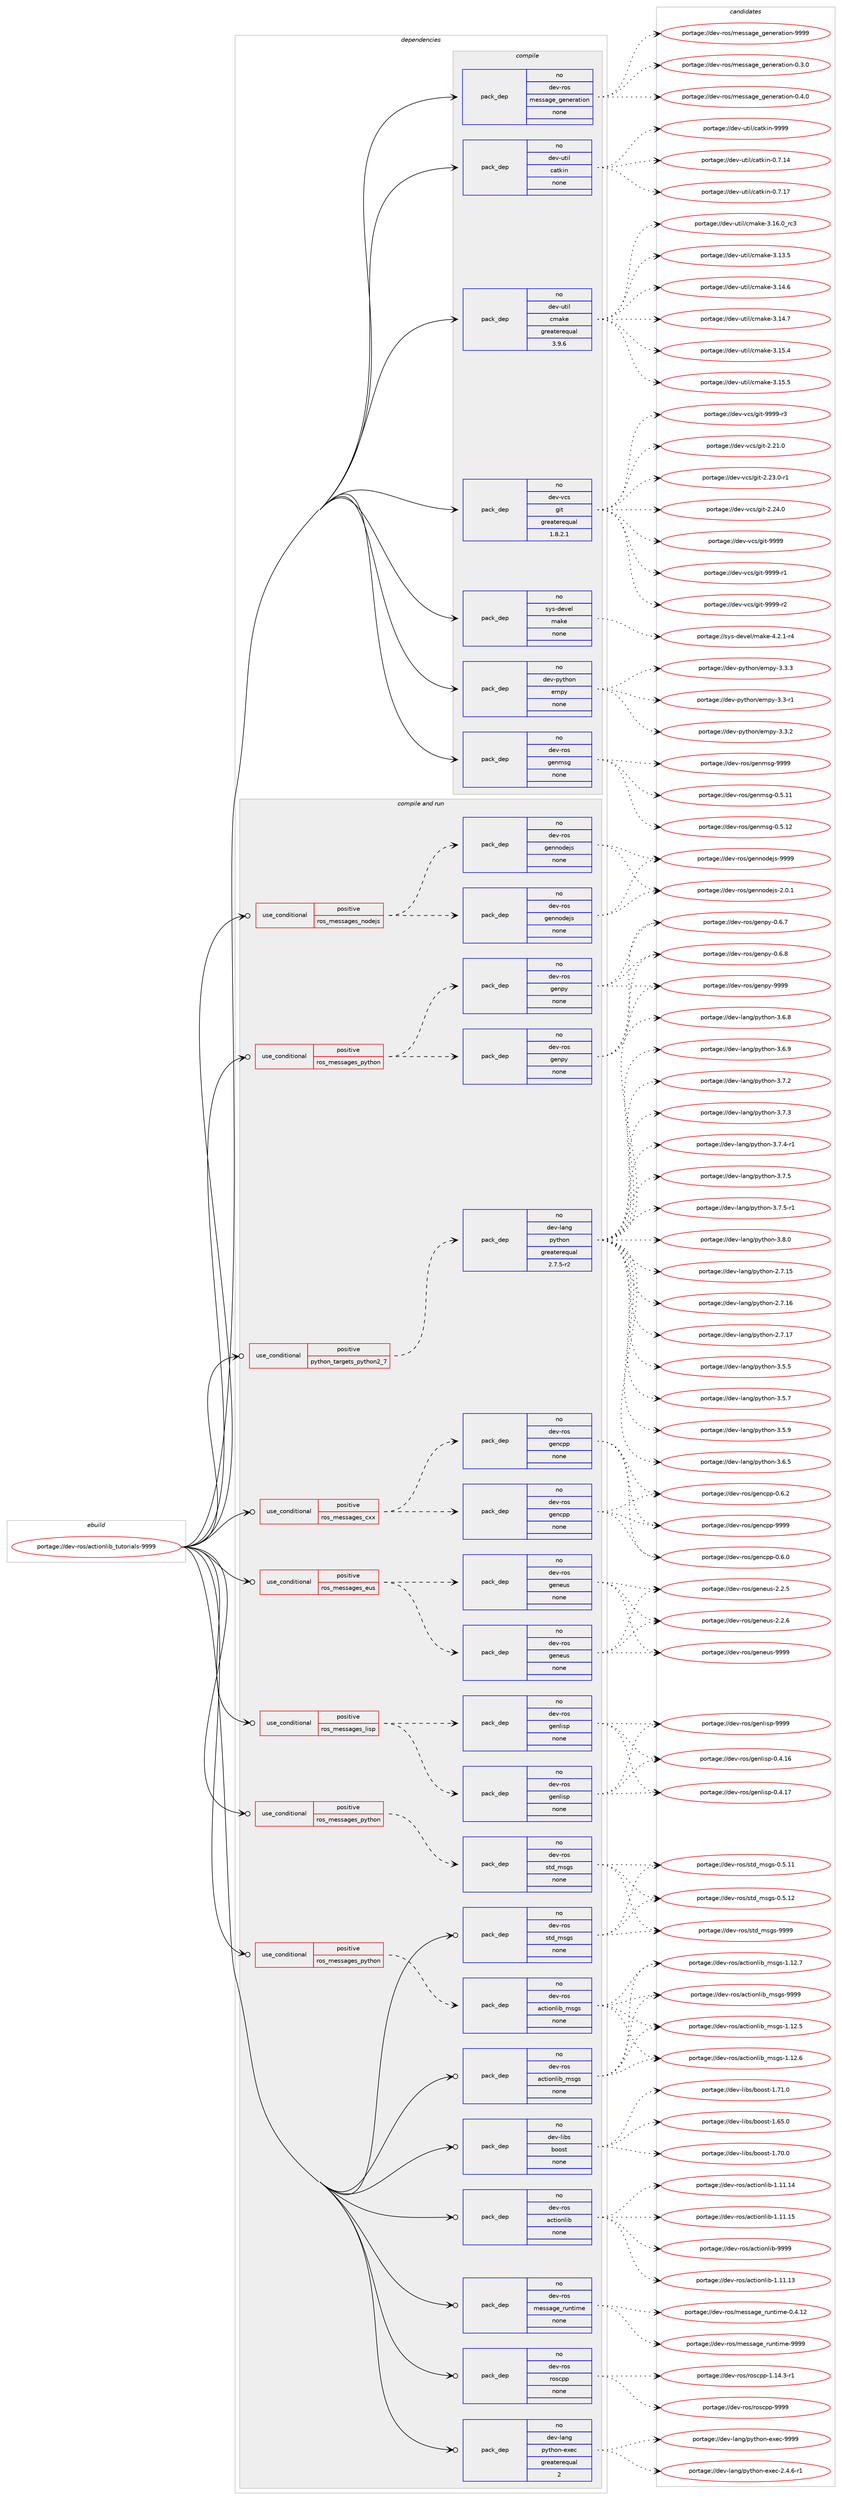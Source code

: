 digraph prolog {

# *************
# Graph options
# *************

newrank=true;
concentrate=true;
compound=true;
graph [rankdir=LR,fontname=Helvetica,fontsize=10,ranksep=1.5];#, ranksep=2.5, nodesep=0.2];
edge  [arrowhead=vee];
node  [fontname=Helvetica,fontsize=10];

# **********
# The ebuild
# **********

subgraph cluster_leftcol {
color=gray;
rank=same;
label=<<i>ebuild</i>>;
id [label="portage://dev-ros/actionlib_tutorials-9999", color=red, width=4, href="../dev-ros/actionlib_tutorials-9999.svg"];
}

# ****************
# The dependencies
# ****************

subgraph cluster_midcol {
color=gray;
label=<<i>dependencies</i>>;
subgraph cluster_compile {
fillcolor="#eeeeee";
style=filled;
label=<<i>compile</i>>;
subgraph pack137725 {
dependency183105 [label=<<TABLE BORDER="0" CELLBORDER="1" CELLSPACING="0" CELLPADDING="4" WIDTH="220"><TR><TD ROWSPAN="6" CELLPADDING="30">pack_dep</TD></TR><TR><TD WIDTH="110">no</TD></TR><TR><TD>dev-python</TD></TR><TR><TD>empy</TD></TR><TR><TD>none</TD></TR><TR><TD></TD></TR></TABLE>>, shape=none, color=blue];
}
id:e -> dependency183105:w [weight=20,style="solid",arrowhead="vee"];
subgraph pack137726 {
dependency183106 [label=<<TABLE BORDER="0" CELLBORDER="1" CELLSPACING="0" CELLPADDING="4" WIDTH="220"><TR><TD ROWSPAN="6" CELLPADDING="30">pack_dep</TD></TR><TR><TD WIDTH="110">no</TD></TR><TR><TD>dev-ros</TD></TR><TR><TD>genmsg</TD></TR><TR><TD>none</TD></TR><TR><TD></TD></TR></TABLE>>, shape=none, color=blue];
}
id:e -> dependency183106:w [weight=20,style="solid",arrowhead="vee"];
subgraph pack137727 {
dependency183107 [label=<<TABLE BORDER="0" CELLBORDER="1" CELLSPACING="0" CELLPADDING="4" WIDTH="220"><TR><TD ROWSPAN="6" CELLPADDING="30">pack_dep</TD></TR><TR><TD WIDTH="110">no</TD></TR><TR><TD>dev-ros</TD></TR><TR><TD>message_generation</TD></TR><TR><TD>none</TD></TR><TR><TD></TD></TR></TABLE>>, shape=none, color=blue];
}
id:e -> dependency183107:w [weight=20,style="solid",arrowhead="vee"];
subgraph pack137728 {
dependency183108 [label=<<TABLE BORDER="0" CELLBORDER="1" CELLSPACING="0" CELLPADDING="4" WIDTH="220"><TR><TD ROWSPAN="6" CELLPADDING="30">pack_dep</TD></TR><TR><TD WIDTH="110">no</TD></TR><TR><TD>dev-util</TD></TR><TR><TD>catkin</TD></TR><TR><TD>none</TD></TR><TR><TD></TD></TR></TABLE>>, shape=none, color=blue];
}
id:e -> dependency183108:w [weight=20,style="solid",arrowhead="vee"];
subgraph pack137729 {
dependency183109 [label=<<TABLE BORDER="0" CELLBORDER="1" CELLSPACING="0" CELLPADDING="4" WIDTH="220"><TR><TD ROWSPAN="6" CELLPADDING="30">pack_dep</TD></TR><TR><TD WIDTH="110">no</TD></TR><TR><TD>dev-util</TD></TR><TR><TD>cmake</TD></TR><TR><TD>greaterequal</TD></TR><TR><TD>3.9.6</TD></TR></TABLE>>, shape=none, color=blue];
}
id:e -> dependency183109:w [weight=20,style="solid",arrowhead="vee"];
subgraph pack137730 {
dependency183110 [label=<<TABLE BORDER="0" CELLBORDER="1" CELLSPACING="0" CELLPADDING="4" WIDTH="220"><TR><TD ROWSPAN="6" CELLPADDING="30">pack_dep</TD></TR><TR><TD WIDTH="110">no</TD></TR><TR><TD>dev-vcs</TD></TR><TR><TD>git</TD></TR><TR><TD>greaterequal</TD></TR><TR><TD>1.8.2.1</TD></TR></TABLE>>, shape=none, color=blue];
}
id:e -> dependency183110:w [weight=20,style="solid",arrowhead="vee"];
subgraph pack137731 {
dependency183111 [label=<<TABLE BORDER="0" CELLBORDER="1" CELLSPACING="0" CELLPADDING="4" WIDTH="220"><TR><TD ROWSPAN="6" CELLPADDING="30">pack_dep</TD></TR><TR><TD WIDTH="110">no</TD></TR><TR><TD>sys-devel</TD></TR><TR><TD>make</TD></TR><TR><TD>none</TD></TR><TR><TD></TD></TR></TABLE>>, shape=none, color=blue];
}
id:e -> dependency183111:w [weight=20,style="solid",arrowhead="vee"];
}
subgraph cluster_compileandrun {
fillcolor="#eeeeee";
style=filled;
label=<<i>compile and run</i>>;
subgraph cond41960 {
dependency183112 [label=<<TABLE BORDER="0" CELLBORDER="1" CELLSPACING="0" CELLPADDING="4"><TR><TD ROWSPAN="3" CELLPADDING="10">use_conditional</TD></TR><TR><TD>positive</TD></TR><TR><TD>python_targets_python2_7</TD></TR></TABLE>>, shape=none, color=red];
subgraph pack137732 {
dependency183113 [label=<<TABLE BORDER="0" CELLBORDER="1" CELLSPACING="0" CELLPADDING="4" WIDTH="220"><TR><TD ROWSPAN="6" CELLPADDING="30">pack_dep</TD></TR><TR><TD WIDTH="110">no</TD></TR><TR><TD>dev-lang</TD></TR><TR><TD>python</TD></TR><TR><TD>greaterequal</TD></TR><TR><TD>2.7.5-r2</TD></TR></TABLE>>, shape=none, color=blue];
}
dependency183112:e -> dependency183113:w [weight=20,style="dashed",arrowhead="vee"];
}
id:e -> dependency183112:w [weight=20,style="solid",arrowhead="odotvee"];
subgraph cond41961 {
dependency183114 [label=<<TABLE BORDER="0" CELLBORDER="1" CELLSPACING="0" CELLPADDING="4"><TR><TD ROWSPAN="3" CELLPADDING="10">use_conditional</TD></TR><TR><TD>positive</TD></TR><TR><TD>ros_messages_cxx</TD></TR></TABLE>>, shape=none, color=red];
subgraph pack137733 {
dependency183115 [label=<<TABLE BORDER="0" CELLBORDER="1" CELLSPACING="0" CELLPADDING="4" WIDTH="220"><TR><TD ROWSPAN="6" CELLPADDING="30">pack_dep</TD></TR><TR><TD WIDTH="110">no</TD></TR><TR><TD>dev-ros</TD></TR><TR><TD>gencpp</TD></TR><TR><TD>none</TD></TR><TR><TD></TD></TR></TABLE>>, shape=none, color=blue];
}
dependency183114:e -> dependency183115:w [weight=20,style="dashed",arrowhead="vee"];
subgraph pack137734 {
dependency183116 [label=<<TABLE BORDER="0" CELLBORDER="1" CELLSPACING="0" CELLPADDING="4" WIDTH="220"><TR><TD ROWSPAN="6" CELLPADDING="30">pack_dep</TD></TR><TR><TD WIDTH="110">no</TD></TR><TR><TD>dev-ros</TD></TR><TR><TD>gencpp</TD></TR><TR><TD>none</TD></TR><TR><TD></TD></TR></TABLE>>, shape=none, color=blue];
}
dependency183114:e -> dependency183116:w [weight=20,style="dashed",arrowhead="vee"];
}
id:e -> dependency183114:w [weight=20,style="solid",arrowhead="odotvee"];
subgraph cond41962 {
dependency183117 [label=<<TABLE BORDER="0" CELLBORDER="1" CELLSPACING="0" CELLPADDING="4"><TR><TD ROWSPAN="3" CELLPADDING="10">use_conditional</TD></TR><TR><TD>positive</TD></TR><TR><TD>ros_messages_eus</TD></TR></TABLE>>, shape=none, color=red];
subgraph pack137735 {
dependency183118 [label=<<TABLE BORDER="0" CELLBORDER="1" CELLSPACING="0" CELLPADDING="4" WIDTH="220"><TR><TD ROWSPAN="6" CELLPADDING="30">pack_dep</TD></TR><TR><TD WIDTH="110">no</TD></TR><TR><TD>dev-ros</TD></TR><TR><TD>geneus</TD></TR><TR><TD>none</TD></TR><TR><TD></TD></TR></TABLE>>, shape=none, color=blue];
}
dependency183117:e -> dependency183118:w [weight=20,style="dashed",arrowhead="vee"];
subgraph pack137736 {
dependency183119 [label=<<TABLE BORDER="0" CELLBORDER="1" CELLSPACING="0" CELLPADDING="4" WIDTH="220"><TR><TD ROWSPAN="6" CELLPADDING="30">pack_dep</TD></TR><TR><TD WIDTH="110">no</TD></TR><TR><TD>dev-ros</TD></TR><TR><TD>geneus</TD></TR><TR><TD>none</TD></TR><TR><TD></TD></TR></TABLE>>, shape=none, color=blue];
}
dependency183117:e -> dependency183119:w [weight=20,style="dashed",arrowhead="vee"];
}
id:e -> dependency183117:w [weight=20,style="solid",arrowhead="odotvee"];
subgraph cond41963 {
dependency183120 [label=<<TABLE BORDER="0" CELLBORDER="1" CELLSPACING="0" CELLPADDING="4"><TR><TD ROWSPAN="3" CELLPADDING="10">use_conditional</TD></TR><TR><TD>positive</TD></TR><TR><TD>ros_messages_lisp</TD></TR></TABLE>>, shape=none, color=red];
subgraph pack137737 {
dependency183121 [label=<<TABLE BORDER="0" CELLBORDER="1" CELLSPACING="0" CELLPADDING="4" WIDTH="220"><TR><TD ROWSPAN="6" CELLPADDING="30">pack_dep</TD></TR><TR><TD WIDTH="110">no</TD></TR><TR><TD>dev-ros</TD></TR><TR><TD>genlisp</TD></TR><TR><TD>none</TD></TR><TR><TD></TD></TR></TABLE>>, shape=none, color=blue];
}
dependency183120:e -> dependency183121:w [weight=20,style="dashed",arrowhead="vee"];
subgraph pack137738 {
dependency183122 [label=<<TABLE BORDER="0" CELLBORDER="1" CELLSPACING="0" CELLPADDING="4" WIDTH="220"><TR><TD ROWSPAN="6" CELLPADDING="30">pack_dep</TD></TR><TR><TD WIDTH="110">no</TD></TR><TR><TD>dev-ros</TD></TR><TR><TD>genlisp</TD></TR><TR><TD>none</TD></TR><TR><TD></TD></TR></TABLE>>, shape=none, color=blue];
}
dependency183120:e -> dependency183122:w [weight=20,style="dashed",arrowhead="vee"];
}
id:e -> dependency183120:w [weight=20,style="solid",arrowhead="odotvee"];
subgraph cond41964 {
dependency183123 [label=<<TABLE BORDER="0" CELLBORDER="1" CELLSPACING="0" CELLPADDING="4"><TR><TD ROWSPAN="3" CELLPADDING="10">use_conditional</TD></TR><TR><TD>positive</TD></TR><TR><TD>ros_messages_nodejs</TD></TR></TABLE>>, shape=none, color=red];
subgraph pack137739 {
dependency183124 [label=<<TABLE BORDER="0" CELLBORDER="1" CELLSPACING="0" CELLPADDING="4" WIDTH="220"><TR><TD ROWSPAN="6" CELLPADDING="30">pack_dep</TD></TR><TR><TD WIDTH="110">no</TD></TR><TR><TD>dev-ros</TD></TR><TR><TD>gennodejs</TD></TR><TR><TD>none</TD></TR><TR><TD></TD></TR></TABLE>>, shape=none, color=blue];
}
dependency183123:e -> dependency183124:w [weight=20,style="dashed",arrowhead="vee"];
subgraph pack137740 {
dependency183125 [label=<<TABLE BORDER="0" CELLBORDER="1" CELLSPACING="0" CELLPADDING="4" WIDTH="220"><TR><TD ROWSPAN="6" CELLPADDING="30">pack_dep</TD></TR><TR><TD WIDTH="110">no</TD></TR><TR><TD>dev-ros</TD></TR><TR><TD>gennodejs</TD></TR><TR><TD>none</TD></TR><TR><TD></TD></TR></TABLE>>, shape=none, color=blue];
}
dependency183123:e -> dependency183125:w [weight=20,style="dashed",arrowhead="vee"];
}
id:e -> dependency183123:w [weight=20,style="solid",arrowhead="odotvee"];
subgraph cond41965 {
dependency183126 [label=<<TABLE BORDER="0" CELLBORDER="1" CELLSPACING="0" CELLPADDING="4"><TR><TD ROWSPAN="3" CELLPADDING="10">use_conditional</TD></TR><TR><TD>positive</TD></TR><TR><TD>ros_messages_python</TD></TR></TABLE>>, shape=none, color=red];
subgraph pack137741 {
dependency183127 [label=<<TABLE BORDER="0" CELLBORDER="1" CELLSPACING="0" CELLPADDING="4" WIDTH="220"><TR><TD ROWSPAN="6" CELLPADDING="30">pack_dep</TD></TR><TR><TD WIDTH="110">no</TD></TR><TR><TD>dev-ros</TD></TR><TR><TD>actionlib_msgs</TD></TR><TR><TD>none</TD></TR><TR><TD></TD></TR></TABLE>>, shape=none, color=blue];
}
dependency183126:e -> dependency183127:w [weight=20,style="dashed",arrowhead="vee"];
}
id:e -> dependency183126:w [weight=20,style="solid",arrowhead="odotvee"];
subgraph cond41966 {
dependency183128 [label=<<TABLE BORDER="0" CELLBORDER="1" CELLSPACING="0" CELLPADDING="4"><TR><TD ROWSPAN="3" CELLPADDING="10">use_conditional</TD></TR><TR><TD>positive</TD></TR><TR><TD>ros_messages_python</TD></TR></TABLE>>, shape=none, color=red];
subgraph pack137742 {
dependency183129 [label=<<TABLE BORDER="0" CELLBORDER="1" CELLSPACING="0" CELLPADDING="4" WIDTH="220"><TR><TD ROWSPAN="6" CELLPADDING="30">pack_dep</TD></TR><TR><TD WIDTH="110">no</TD></TR><TR><TD>dev-ros</TD></TR><TR><TD>genpy</TD></TR><TR><TD>none</TD></TR><TR><TD></TD></TR></TABLE>>, shape=none, color=blue];
}
dependency183128:e -> dependency183129:w [weight=20,style="dashed",arrowhead="vee"];
subgraph pack137743 {
dependency183130 [label=<<TABLE BORDER="0" CELLBORDER="1" CELLSPACING="0" CELLPADDING="4" WIDTH="220"><TR><TD ROWSPAN="6" CELLPADDING="30">pack_dep</TD></TR><TR><TD WIDTH="110">no</TD></TR><TR><TD>dev-ros</TD></TR><TR><TD>genpy</TD></TR><TR><TD>none</TD></TR><TR><TD></TD></TR></TABLE>>, shape=none, color=blue];
}
dependency183128:e -> dependency183130:w [weight=20,style="dashed",arrowhead="vee"];
}
id:e -> dependency183128:w [weight=20,style="solid",arrowhead="odotvee"];
subgraph cond41967 {
dependency183131 [label=<<TABLE BORDER="0" CELLBORDER="1" CELLSPACING="0" CELLPADDING="4"><TR><TD ROWSPAN="3" CELLPADDING="10">use_conditional</TD></TR><TR><TD>positive</TD></TR><TR><TD>ros_messages_python</TD></TR></TABLE>>, shape=none, color=red];
subgraph pack137744 {
dependency183132 [label=<<TABLE BORDER="0" CELLBORDER="1" CELLSPACING="0" CELLPADDING="4" WIDTH="220"><TR><TD ROWSPAN="6" CELLPADDING="30">pack_dep</TD></TR><TR><TD WIDTH="110">no</TD></TR><TR><TD>dev-ros</TD></TR><TR><TD>std_msgs</TD></TR><TR><TD>none</TD></TR><TR><TD></TD></TR></TABLE>>, shape=none, color=blue];
}
dependency183131:e -> dependency183132:w [weight=20,style="dashed",arrowhead="vee"];
}
id:e -> dependency183131:w [weight=20,style="solid",arrowhead="odotvee"];
subgraph pack137745 {
dependency183133 [label=<<TABLE BORDER="0" CELLBORDER="1" CELLSPACING="0" CELLPADDING="4" WIDTH="220"><TR><TD ROWSPAN="6" CELLPADDING="30">pack_dep</TD></TR><TR><TD WIDTH="110">no</TD></TR><TR><TD>dev-lang</TD></TR><TR><TD>python-exec</TD></TR><TR><TD>greaterequal</TD></TR><TR><TD>2</TD></TR></TABLE>>, shape=none, color=blue];
}
id:e -> dependency183133:w [weight=20,style="solid",arrowhead="odotvee"];
subgraph pack137746 {
dependency183134 [label=<<TABLE BORDER="0" CELLBORDER="1" CELLSPACING="0" CELLPADDING="4" WIDTH="220"><TR><TD ROWSPAN="6" CELLPADDING="30">pack_dep</TD></TR><TR><TD WIDTH="110">no</TD></TR><TR><TD>dev-libs</TD></TR><TR><TD>boost</TD></TR><TR><TD>none</TD></TR><TR><TD></TD></TR></TABLE>>, shape=none, color=blue];
}
id:e -> dependency183134:w [weight=20,style="solid",arrowhead="odotvee"];
subgraph pack137747 {
dependency183135 [label=<<TABLE BORDER="0" CELLBORDER="1" CELLSPACING="0" CELLPADDING="4" WIDTH="220"><TR><TD ROWSPAN="6" CELLPADDING="30">pack_dep</TD></TR><TR><TD WIDTH="110">no</TD></TR><TR><TD>dev-ros</TD></TR><TR><TD>actionlib</TD></TR><TR><TD>none</TD></TR><TR><TD></TD></TR></TABLE>>, shape=none, color=blue];
}
id:e -> dependency183135:w [weight=20,style="solid",arrowhead="odotvee"];
subgraph pack137748 {
dependency183136 [label=<<TABLE BORDER="0" CELLBORDER="1" CELLSPACING="0" CELLPADDING="4" WIDTH="220"><TR><TD ROWSPAN="6" CELLPADDING="30">pack_dep</TD></TR><TR><TD WIDTH="110">no</TD></TR><TR><TD>dev-ros</TD></TR><TR><TD>actionlib_msgs</TD></TR><TR><TD>none</TD></TR><TR><TD></TD></TR></TABLE>>, shape=none, color=blue];
}
id:e -> dependency183136:w [weight=20,style="solid",arrowhead="odotvee"];
subgraph pack137749 {
dependency183137 [label=<<TABLE BORDER="0" CELLBORDER="1" CELLSPACING="0" CELLPADDING="4" WIDTH="220"><TR><TD ROWSPAN="6" CELLPADDING="30">pack_dep</TD></TR><TR><TD WIDTH="110">no</TD></TR><TR><TD>dev-ros</TD></TR><TR><TD>message_runtime</TD></TR><TR><TD>none</TD></TR><TR><TD></TD></TR></TABLE>>, shape=none, color=blue];
}
id:e -> dependency183137:w [weight=20,style="solid",arrowhead="odotvee"];
subgraph pack137750 {
dependency183138 [label=<<TABLE BORDER="0" CELLBORDER="1" CELLSPACING="0" CELLPADDING="4" WIDTH="220"><TR><TD ROWSPAN="6" CELLPADDING="30">pack_dep</TD></TR><TR><TD WIDTH="110">no</TD></TR><TR><TD>dev-ros</TD></TR><TR><TD>roscpp</TD></TR><TR><TD>none</TD></TR><TR><TD></TD></TR></TABLE>>, shape=none, color=blue];
}
id:e -> dependency183138:w [weight=20,style="solid",arrowhead="odotvee"];
subgraph pack137751 {
dependency183139 [label=<<TABLE BORDER="0" CELLBORDER="1" CELLSPACING="0" CELLPADDING="4" WIDTH="220"><TR><TD ROWSPAN="6" CELLPADDING="30">pack_dep</TD></TR><TR><TD WIDTH="110">no</TD></TR><TR><TD>dev-ros</TD></TR><TR><TD>std_msgs</TD></TR><TR><TD>none</TD></TR><TR><TD></TD></TR></TABLE>>, shape=none, color=blue];
}
id:e -> dependency183139:w [weight=20,style="solid",arrowhead="odotvee"];
}
subgraph cluster_run {
fillcolor="#eeeeee";
style=filled;
label=<<i>run</i>>;
}
}

# **************
# The candidates
# **************

subgraph cluster_choices {
rank=same;
color=gray;
label=<<i>candidates</i>>;

subgraph choice137725 {
color=black;
nodesep=1;
choiceportage1001011184511212111610411111047101109112121455146514511449 [label="portage://dev-python/empy-3.3-r1", color=red, width=4,href="../dev-python/empy-3.3-r1.svg"];
choiceportage1001011184511212111610411111047101109112121455146514650 [label="portage://dev-python/empy-3.3.2", color=red, width=4,href="../dev-python/empy-3.3.2.svg"];
choiceportage1001011184511212111610411111047101109112121455146514651 [label="portage://dev-python/empy-3.3.3", color=red, width=4,href="../dev-python/empy-3.3.3.svg"];
dependency183105:e -> choiceportage1001011184511212111610411111047101109112121455146514511449:w [style=dotted,weight="100"];
dependency183105:e -> choiceportage1001011184511212111610411111047101109112121455146514650:w [style=dotted,weight="100"];
dependency183105:e -> choiceportage1001011184511212111610411111047101109112121455146514651:w [style=dotted,weight="100"];
}
subgraph choice137726 {
color=black;
nodesep=1;
choiceportage100101118451141111154710310111010911510345484653464949 [label="portage://dev-ros/genmsg-0.5.11", color=red, width=4,href="../dev-ros/genmsg-0.5.11.svg"];
choiceportage100101118451141111154710310111010911510345484653464950 [label="portage://dev-ros/genmsg-0.5.12", color=red, width=4,href="../dev-ros/genmsg-0.5.12.svg"];
choiceportage10010111845114111115471031011101091151034557575757 [label="portage://dev-ros/genmsg-9999", color=red, width=4,href="../dev-ros/genmsg-9999.svg"];
dependency183106:e -> choiceportage100101118451141111154710310111010911510345484653464949:w [style=dotted,weight="100"];
dependency183106:e -> choiceportage100101118451141111154710310111010911510345484653464950:w [style=dotted,weight="100"];
dependency183106:e -> choiceportage10010111845114111115471031011101091151034557575757:w [style=dotted,weight="100"];
}
subgraph choice137727 {
color=black;
nodesep=1;
choiceportage1001011184511411111547109101115115971031019510310111010111497116105111110454846514648 [label="portage://dev-ros/message_generation-0.3.0", color=red, width=4,href="../dev-ros/message_generation-0.3.0.svg"];
choiceportage1001011184511411111547109101115115971031019510310111010111497116105111110454846524648 [label="portage://dev-ros/message_generation-0.4.0", color=red, width=4,href="../dev-ros/message_generation-0.4.0.svg"];
choiceportage10010111845114111115471091011151159710310195103101110101114971161051111104557575757 [label="portage://dev-ros/message_generation-9999", color=red, width=4,href="../dev-ros/message_generation-9999.svg"];
dependency183107:e -> choiceportage1001011184511411111547109101115115971031019510310111010111497116105111110454846514648:w [style=dotted,weight="100"];
dependency183107:e -> choiceportage1001011184511411111547109101115115971031019510310111010111497116105111110454846524648:w [style=dotted,weight="100"];
dependency183107:e -> choiceportage10010111845114111115471091011151159710310195103101110101114971161051111104557575757:w [style=dotted,weight="100"];
}
subgraph choice137728 {
color=black;
nodesep=1;
choiceportage1001011184511711610510847999711610710511045484655464952 [label="portage://dev-util/catkin-0.7.14", color=red, width=4,href="../dev-util/catkin-0.7.14.svg"];
choiceportage1001011184511711610510847999711610710511045484655464955 [label="portage://dev-util/catkin-0.7.17", color=red, width=4,href="../dev-util/catkin-0.7.17.svg"];
choiceportage100101118451171161051084799971161071051104557575757 [label="portage://dev-util/catkin-9999", color=red, width=4,href="../dev-util/catkin-9999.svg"];
dependency183108:e -> choiceportage1001011184511711610510847999711610710511045484655464952:w [style=dotted,weight="100"];
dependency183108:e -> choiceportage1001011184511711610510847999711610710511045484655464955:w [style=dotted,weight="100"];
dependency183108:e -> choiceportage100101118451171161051084799971161071051104557575757:w [style=dotted,weight="100"];
}
subgraph choice137729 {
color=black;
nodesep=1;
choiceportage1001011184511711610510847991099710710145514649514653 [label="portage://dev-util/cmake-3.13.5", color=red, width=4,href="../dev-util/cmake-3.13.5.svg"];
choiceportage1001011184511711610510847991099710710145514649524654 [label="portage://dev-util/cmake-3.14.6", color=red, width=4,href="../dev-util/cmake-3.14.6.svg"];
choiceportage1001011184511711610510847991099710710145514649524655 [label="portage://dev-util/cmake-3.14.7", color=red, width=4,href="../dev-util/cmake-3.14.7.svg"];
choiceportage1001011184511711610510847991099710710145514649534652 [label="portage://dev-util/cmake-3.15.4", color=red, width=4,href="../dev-util/cmake-3.15.4.svg"];
choiceportage1001011184511711610510847991099710710145514649534653 [label="portage://dev-util/cmake-3.15.5", color=red, width=4,href="../dev-util/cmake-3.15.5.svg"];
choiceportage1001011184511711610510847991099710710145514649544648951149951 [label="portage://dev-util/cmake-3.16.0_rc3", color=red, width=4,href="../dev-util/cmake-3.16.0_rc3.svg"];
dependency183109:e -> choiceportage1001011184511711610510847991099710710145514649514653:w [style=dotted,weight="100"];
dependency183109:e -> choiceportage1001011184511711610510847991099710710145514649524654:w [style=dotted,weight="100"];
dependency183109:e -> choiceportage1001011184511711610510847991099710710145514649524655:w [style=dotted,weight="100"];
dependency183109:e -> choiceportage1001011184511711610510847991099710710145514649534652:w [style=dotted,weight="100"];
dependency183109:e -> choiceportage1001011184511711610510847991099710710145514649534653:w [style=dotted,weight="100"];
dependency183109:e -> choiceportage1001011184511711610510847991099710710145514649544648951149951:w [style=dotted,weight="100"];
}
subgraph choice137730 {
color=black;
nodesep=1;
choiceportage10010111845118991154710310511645504650494648 [label="portage://dev-vcs/git-2.21.0", color=red, width=4,href="../dev-vcs/git-2.21.0.svg"];
choiceportage100101118451189911547103105116455046505146484511449 [label="portage://dev-vcs/git-2.23.0-r1", color=red, width=4,href="../dev-vcs/git-2.23.0-r1.svg"];
choiceportage10010111845118991154710310511645504650524648 [label="portage://dev-vcs/git-2.24.0", color=red, width=4,href="../dev-vcs/git-2.24.0.svg"];
choiceportage1001011184511899115471031051164557575757 [label="portage://dev-vcs/git-9999", color=red, width=4,href="../dev-vcs/git-9999.svg"];
choiceportage10010111845118991154710310511645575757574511449 [label="portage://dev-vcs/git-9999-r1", color=red, width=4,href="../dev-vcs/git-9999-r1.svg"];
choiceportage10010111845118991154710310511645575757574511450 [label="portage://dev-vcs/git-9999-r2", color=red, width=4,href="../dev-vcs/git-9999-r2.svg"];
choiceportage10010111845118991154710310511645575757574511451 [label="portage://dev-vcs/git-9999-r3", color=red, width=4,href="../dev-vcs/git-9999-r3.svg"];
dependency183110:e -> choiceportage10010111845118991154710310511645504650494648:w [style=dotted,weight="100"];
dependency183110:e -> choiceportage100101118451189911547103105116455046505146484511449:w [style=dotted,weight="100"];
dependency183110:e -> choiceportage10010111845118991154710310511645504650524648:w [style=dotted,weight="100"];
dependency183110:e -> choiceportage1001011184511899115471031051164557575757:w [style=dotted,weight="100"];
dependency183110:e -> choiceportage10010111845118991154710310511645575757574511449:w [style=dotted,weight="100"];
dependency183110:e -> choiceportage10010111845118991154710310511645575757574511450:w [style=dotted,weight="100"];
dependency183110:e -> choiceportage10010111845118991154710310511645575757574511451:w [style=dotted,weight="100"];
}
subgraph choice137731 {
color=black;
nodesep=1;
choiceportage1151211154510010111810110847109971071014552465046494511452 [label="portage://sys-devel/make-4.2.1-r4", color=red, width=4,href="../sys-devel/make-4.2.1-r4.svg"];
dependency183111:e -> choiceportage1151211154510010111810110847109971071014552465046494511452:w [style=dotted,weight="100"];
}
subgraph choice137732 {
color=black;
nodesep=1;
choiceportage10010111845108971101034711212111610411111045504655464953 [label="portage://dev-lang/python-2.7.15", color=red, width=4,href="../dev-lang/python-2.7.15.svg"];
choiceportage10010111845108971101034711212111610411111045504655464954 [label="portage://dev-lang/python-2.7.16", color=red, width=4,href="../dev-lang/python-2.7.16.svg"];
choiceportage10010111845108971101034711212111610411111045504655464955 [label="portage://dev-lang/python-2.7.17", color=red, width=4,href="../dev-lang/python-2.7.17.svg"];
choiceportage100101118451089711010347112121116104111110455146534653 [label="portage://dev-lang/python-3.5.5", color=red, width=4,href="../dev-lang/python-3.5.5.svg"];
choiceportage100101118451089711010347112121116104111110455146534655 [label="portage://dev-lang/python-3.5.7", color=red, width=4,href="../dev-lang/python-3.5.7.svg"];
choiceportage100101118451089711010347112121116104111110455146534657 [label="portage://dev-lang/python-3.5.9", color=red, width=4,href="../dev-lang/python-3.5.9.svg"];
choiceportage100101118451089711010347112121116104111110455146544653 [label="portage://dev-lang/python-3.6.5", color=red, width=4,href="../dev-lang/python-3.6.5.svg"];
choiceportage100101118451089711010347112121116104111110455146544656 [label="portage://dev-lang/python-3.6.8", color=red, width=4,href="../dev-lang/python-3.6.8.svg"];
choiceportage100101118451089711010347112121116104111110455146544657 [label="portage://dev-lang/python-3.6.9", color=red, width=4,href="../dev-lang/python-3.6.9.svg"];
choiceportage100101118451089711010347112121116104111110455146554650 [label="portage://dev-lang/python-3.7.2", color=red, width=4,href="../dev-lang/python-3.7.2.svg"];
choiceportage100101118451089711010347112121116104111110455146554651 [label="portage://dev-lang/python-3.7.3", color=red, width=4,href="../dev-lang/python-3.7.3.svg"];
choiceportage1001011184510897110103471121211161041111104551465546524511449 [label="portage://dev-lang/python-3.7.4-r1", color=red, width=4,href="../dev-lang/python-3.7.4-r1.svg"];
choiceportage100101118451089711010347112121116104111110455146554653 [label="portage://dev-lang/python-3.7.5", color=red, width=4,href="../dev-lang/python-3.7.5.svg"];
choiceportage1001011184510897110103471121211161041111104551465546534511449 [label="portage://dev-lang/python-3.7.5-r1", color=red, width=4,href="../dev-lang/python-3.7.5-r1.svg"];
choiceportage100101118451089711010347112121116104111110455146564648 [label="portage://dev-lang/python-3.8.0", color=red, width=4,href="../dev-lang/python-3.8.0.svg"];
dependency183113:e -> choiceportage10010111845108971101034711212111610411111045504655464953:w [style=dotted,weight="100"];
dependency183113:e -> choiceportage10010111845108971101034711212111610411111045504655464954:w [style=dotted,weight="100"];
dependency183113:e -> choiceportage10010111845108971101034711212111610411111045504655464955:w [style=dotted,weight="100"];
dependency183113:e -> choiceportage100101118451089711010347112121116104111110455146534653:w [style=dotted,weight="100"];
dependency183113:e -> choiceportage100101118451089711010347112121116104111110455146534655:w [style=dotted,weight="100"];
dependency183113:e -> choiceportage100101118451089711010347112121116104111110455146534657:w [style=dotted,weight="100"];
dependency183113:e -> choiceportage100101118451089711010347112121116104111110455146544653:w [style=dotted,weight="100"];
dependency183113:e -> choiceportage100101118451089711010347112121116104111110455146544656:w [style=dotted,weight="100"];
dependency183113:e -> choiceportage100101118451089711010347112121116104111110455146544657:w [style=dotted,weight="100"];
dependency183113:e -> choiceportage100101118451089711010347112121116104111110455146554650:w [style=dotted,weight="100"];
dependency183113:e -> choiceportage100101118451089711010347112121116104111110455146554651:w [style=dotted,weight="100"];
dependency183113:e -> choiceportage1001011184510897110103471121211161041111104551465546524511449:w [style=dotted,weight="100"];
dependency183113:e -> choiceportage100101118451089711010347112121116104111110455146554653:w [style=dotted,weight="100"];
dependency183113:e -> choiceportage1001011184510897110103471121211161041111104551465546534511449:w [style=dotted,weight="100"];
dependency183113:e -> choiceportage100101118451089711010347112121116104111110455146564648:w [style=dotted,weight="100"];
}
subgraph choice137733 {
color=black;
nodesep=1;
choiceportage100101118451141111154710310111099112112454846544648 [label="portage://dev-ros/gencpp-0.6.0", color=red, width=4,href="../dev-ros/gencpp-0.6.0.svg"];
choiceportage100101118451141111154710310111099112112454846544650 [label="portage://dev-ros/gencpp-0.6.2", color=red, width=4,href="../dev-ros/gencpp-0.6.2.svg"];
choiceportage1001011184511411111547103101110991121124557575757 [label="portage://dev-ros/gencpp-9999", color=red, width=4,href="../dev-ros/gencpp-9999.svg"];
dependency183115:e -> choiceportage100101118451141111154710310111099112112454846544648:w [style=dotted,weight="100"];
dependency183115:e -> choiceportage100101118451141111154710310111099112112454846544650:w [style=dotted,weight="100"];
dependency183115:e -> choiceportage1001011184511411111547103101110991121124557575757:w [style=dotted,weight="100"];
}
subgraph choice137734 {
color=black;
nodesep=1;
choiceportage100101118451141111154710310111099112112454846544648 [label="portage://dev-ros/gencpp-0.6.0", color=red, width=4,href="../dev-ros/gencpp-0.6.0.svg"];
choiceportage100101118451141111154710310111099112112454846544650 [label="portage://dev-ros/gencpp-0.6.2", color=red, width=4,href="../dev-ros/gencpp-0.6.2.svg"];
choiceportage1001011184511411111547103101110991121124557575757 [label="portage://dev-ros/gencpp-9999", color=red, width=4,href="../dev-ros/gencpp-9999.svg"];
dependency183116:e -> choiceportage100101118451141111154710310111099112112454846544648:w [style=dotted,weight="100"];
dependency183116:e -> choiceportage100101118451141111154710310111099112112454846544650:w [style=dotted,weight="100"];
dependency183116:e -> choiceportage1001011184511411111547103101110991121124557575757:w [style=dotted,weight="100"];
}
subgraph choice137735 {
color=black;
nodesep=1;
choiceportage1001011184511411111547103101110101117115455046504653 [label="portage://dev-ros/geneus-2.2.5", color=red, width=4,href="../dev-ros/geneus-2.2.5.svg"];
choiceportage1001011184511411111547103101110101117115455046504654 [label="portage://dev-ros/geneus-2.2.6", color=red, width=4,href="../dev-ros/geneus-2.2.6.svg"];
choiceportage10010111845114111115471031011101011171154557575757 [label="portage://dev-ros/geneus-9999", color=red, width=4,href="../dev-ros/geneus-9999.svg"];
dependency183118:e -> choiceportage1001011184511411111547103101110101117115455046504653:w [style=dotted,weight="100"];
dependency183118:e -> choiceportage1001011184511411111547103101110101117115455046504654:w [style=dotted,weight="100"];
dependency183118:e -> choiceportage10010111845114111115471031011101011171154557575757:w [style=dotted,weight="100"];
}
subgraph choice137736 {
color=black;
nodesep=1;
choiceportage1001011184511411111547103101110101117115455046504653 [label="portage://dev-ros/geneus-2.2.5", color=red, width=4,href="../dev-ros/geneus-2.2.5.svg"];
choiceportage1001011184511411111547103101110101117115455046504654 [label="portage://dev-ros/geneus-2.2.6", color=red, width=4,href="../dev-ros/geneus-2.2.6.svg"];
choiceportage10010111845114111115471031011101011171154557575757 [label="portage://dev-ros/geneus-9999", color=red, width=4,href="../dev-ros/geneus-9999.svg"];
dependency183119:e -> choiceportage1001011184511411111547103101110101117115455046504653:w [style=dotted,weight="100"];
dependency183119:e -> choiceportage1001011184511411111547103101110101117115455046504654:w [style=dotted,weight="100"];
dependency183119:e -> choiceportage10010111845114111115471031011101011171154557575757:w [style=dotted,weight="100"];
}
subgraph choice137737 {
color=black;
nodesep=1;
choiceportage100101118451141111154710310111010810511511245484652464954 [label="portage://dev-ros/genlisp-0.4.16", color=red, width=4,href="../dev-ros/genlisp-0.4.16.svg"];
choiceportage100101118451141111154710310111010810511511245484652464955 [label="portage://dev-ros/genlisp-0.4.17", color=red, width=4,href="../dev-ros/genlisp-0.4.17.svg"];
choiceportage10010111845114111115471031011101081051151124557575757 [label="portage://dev-ros/genlisp-9999", color=red, width=4,href="../dev-ros/genlisp-9999.svg"];
dependency183121:e -> choiceportage100101118451141111154710310111010810511511245484652464954:w [style=dotted,weight="100"];
dependency183121:e -> choiceportage100101118451141111154710310111010810511511245484652464955:w [style=dotted,weight="100"];
dependency183121:e -> choiceportage10010111845114111115471031011101081051151124557575757:w [style=dotted,weight="100"];
}
subgraph choice137738 {
color=black;
nodesep=1;
choiceportage100101118451141111154710310111010810511511245484652464954 [label="portage://dev-ros/genlisp-0.4.16", color=red, width=4,href="../dev-ros/genlisp-0.4.16.svg"];
choiceportage100101118451141111154710310111010810511511245484652464955 [label="portage://dev-ros/genlisp-0.4.17", color=red, width=4,href="../dev-ros/genlisp-0.4.17.svg"];
choiceportage10010111845114111115471031011101081051151124557575757 [label="portage://dev-ros/genlisp-9999", color=red, width=4,href="../dev-ros/genlisp-9999.svg"];
dependency183122:e -> choiceportage100101118451141111154710310111010810511511245484652464954:w [style=dotted,weight="100"];
dependency183122:e -> choiceportage100101118451141111154710310111010810511511245484652464955:w [style=dotted,weight="100"];
dependency183122:e -> choiceportage10010111845114111115471031011101081051151124557575757:w [style=dotted,weight="100"];
}
subgraph choice137739 {
color=black;
nodesep=1;
choiceportage1001011184511411111547103101110110111100101106115455046484649 [label="portage://dev-ros/gennodejs-2.0.1", color=red, width=4,href="../dev-ros/gennodejs-2.0.1.svg"];
choiceportage10010111845114111115471031011101101111001011061154557575757 [label="portage://dev-ros/gennodejs-9999", color=red, width=4,href="../dev-ros/gennodejs-9999.svg"];
dependency183124:e -> choiceportage1001011184511411111547103101110110111100101106115455046484649:w [style=dotted,weight="100"];
dependency183124:e -> choiceportage10010111845114111115471031011101101111001011061154557575757:w [style=dotted,weight="100"];
}
subgraph choice137740 {
color=black;
nodesep=1;
choiceportage1001011184511411111547103101110110111100101106115455046484649 [label="portage://dev-ros/gennodejs-2.0.1", color=red, width=4,href="../dev-ros/gennodejs-2.0.1.svg"];
choiceportage10010111845114111115471031011101101111001011061154557575757 [label="portage://dev-ros/gennodejs-9999", color=red, width=4,href="../dev-ros/gennodejs-9999.svg"];
dependency183125:e -> choiceportage1001011184511411111547103101110110111100101106115455046484649:w [style=dotted,weight="100"];
dependency183125:e -> choiceportage10010111845114111115471031011101101111001011061154557575757:w [style=dotted,weight="100"];
}
subgraph choice137741 {
color=black;
nodesep=1;
choiceportage10010111845114111115479799116105111110108105989510911510311545494649504653 [label="portage://dev-ros/actionlib_msgs-1.12.5", color=red, width=4,href="../dev-ros/actionlib_msgs-1.12.5.svg"];
choiceportage10010111845114111115479799116105111110108105989510911510311545494649504654 [label="portage://dev-ros/actionlib_msgs-1.12.6", color=red, width=4,href="../dev-ros/actionlib_msgs-1.12.6.svg"];
choiceportage10010111845114111115479799116105111110108105989510911510311545494649504655 [label="portage://dev-ros/actionlib_msgs-1.12.7", color=red, width=4,href="../dev-ros/actionlib_msgs-1.12.7.svg"];
choiceportage1001011184511411111547979911610511111010810598951091151031154557575757 [label="portage://dev-ros/actionlib_msgs-9999", color=red, width=4,href="../dev-ros/actionlib_msgs-9999.svg"];
dependency183127:e -> choiceportage10010111845114111115479799116105111110108105989510911510311545494649504653:w [style=dotted,weight="100"];
dependency183127:e -> choiceportage10010111845114111115479799116105111110108105989510911510311545494649504654:w [style=dotted,weight="100"];
dependency183127:e -> choiceportage10010111845114111115479799116105111110108105989510911510311545494649504655:w [style=dotted,weight="100"];
dependency183127:e -> choiceportage1001011184511411111547979911610511111010810598951091151031154557575757:w [style=dotted,weight="100"];
}
subgraph choice137742 {
color=black;
nodesep=1;
choiceportage1001011184511411111547103101110112121454846544655 [label="portage://dev-ros/genpy-0.6.7", color=red, width=4,href="../dev-ros/genpy-0.6.7.svg"];
choiceportage1001011184511411111547103101110112121454846544656 [label="portage://dev-ros/genpy-0.6.8", color=red, width=4,href="../dev-ros/genpy-0.6.8.svg"];
choiceportage10010111845114111115471031011101121214557575757 [label="portage://dev-ros/genpy-9999", color=red, width=4,href="../dev-ros/genpy-9999.svg"];
dependency183129:e -> choiceportage1001011184511411111547103101110112121454846544655:w [style=dotted,weight="100"];
dependency183129:e -> choiceportage1001011184511411111547103101110112121454846544656:w [style=dotted,weight="100"];
dependency183129:e -> choiceportage10010111845114111115471031011101121214557575757:w [style=dotted,weight="100"];
}
subgraph choice137743 {
color=black;
nodesep=1;
choiceportage1001011184511411111547103101110112121454846544655 [label="portage://dev-ros/genpy-0.6.7", color=red, width=4,href="../dev-ros/genpy-0.6.7.svg"];
choiceportage1001011184511411111547103101110112121454846544656 [label="portage://dev-ros/genpy-0.6.8", color=red, width=4,href="../dev-ros/genpy-0.6.8.svg"];
choiceportage10010111845114111115471031011101121214557575757 [label="portage://dev-ros/genpy-9999", color=red, width=4,href="../dev-ros/genpy-9999.svg"];
dependency183130:e -> choiceportage1001011184511411111547103101110112121454846544655:w [style=dotted,weight="100"];
dependency183130:e -> choiceportage1001011184511411111547103101110112121454846544656:w [style=dotted,weight="100"];
dependency183130:e -> choiceportage10010111845114111115471031011101121214557575757:w [style=dotted,weight="100"];
}
subgraph choice137744 {
color=black;
nodesep=1;
choiceportage10010111845114111115471151161009510911510311545484653464949 [label="portage://dev-ros/std_msgs-0.5.11", color=red, width=4,href="../dev-ros/std_msgs-0.5.11.svg"];
choiceportage10010111845114111115471151161009510911510311545484653464950 [label="portage://dev-ros/std_msgs-0.5.12", color=red, width=4,href="../dev-ros/std_msgs-0.5.12.svg"];
choiceportage1001011184511411111547115116100951091151031154557575757 [label="portage://dev-ros/std_msgs-9999", color=red, width=4,href="../dev-ros/std_msgs-9999.svg"];
dependency183132:e -> choiceportage10010111845114111115471151161009510911510311545484653464949:w [style=dotted,weight="100"];
dependency183132:e -> choiceportage10010111845114111115471151161009510911510311545484653464950:w [style=dotted,weight="100"];
dependency183132:e -> choiceportage1001011184511411111547115116100951091151031154557575757:w [style=dotted,weight="100"];
}
subgraph choice137745 {
color=black;
nodesep=1;
choiceportage10010111845108971101034711212111610411111045101120101994550465246544511449 [label="portage://dev-lang/python-exec-2.4.6-r1", color=red, width=4,href="../dev-lang/python-exec-2.4.6-r1.svg"];
choiceportage10010111845108971101034711212111610411111045101120101994557575757 [label="portage://dev-lang/python-exec-9999", color=red, width=4,href="../dev-lang/python-exec-9999.svg"];
dependency183133:e -> choiceportage10010111845108971101034711212111610411111045101120101994550465246544511449:w [style=dotted,weight="100"];
dependency183133:e -> choiceportage10010111845108971101034711212111610411111045101120101994557575757:w [style=dotted,weight="100"];
}
subgraph choice137746 {
color=black;
nodesep=1;
choiceportage1001011184510810598115479811111111511645494654534648 [label="portage://dev-libs/boost-1.65.0", color=red, width=4,href="../dev-libs/boost-1.65.0.svg"];
choiceportage1001011184510810598115479811111111511645494655484648 [label="portage://dev-libs/boost-1.70.0", color=red, width=4,href="../dev-libs/boost-1.70.0.svg"];
choiceportage1001011184510810598115479811111111511645494655494648 [label="portage://dev-libs/boost-1.71.0", color=red, width=4,href="../dev-libs/boost-1.71.0.svg"];
dependency183134:e -> choiceportage1001011184510810598115479811111111511645494654534648:w [style=dotted,weight="100"];
dependency183134:e -> choiceportage1001011184510810598115479811111111511645494655484648:w [style=dotted,weight="100"];
dependency183134:e -> choiceportage1001011184510810598115479811111111511645494655494648:w [style=dotted,weight="100"];
}
subgraph choice137747 {
color=black;
nodesep=1;
choiceportage10010111845114111115479799116105111110108105984549464949464951 [label="portage://dev-ros/actionlib-1.11.13", color=red, width=4,href="../dev-ros/actionlib-1.11.13.svg"];
choiceportage10010111845114111115479799116105111110108105984549464949464952 [label="portage://dev-ros/actionlib-1.11.14", color=red, width=4,href="../dev-ros/actionlib-1.11.14.svg"];
choiceportage10010111845114111115479799116105111110108105984549464949464953 [label="portage://dev-ros/actionlib-1.11.15", color=red, width=4,href="../dev-ros/actionlib-1.11.15.svg"];
choiceportage10010111845114111115479799116105111110108105984557575757 [label="portage://dev-ros/actionlib-9999", color=red, width=4,href="../dev-ros/actionlib-9999.svg"];
dependency183135:e -> choiceportage10010111845114111115479799116105111110108105984549464949464951:w [style=dotted,weight="100"];
dependency183135:e -> choiceportage10010111845114111115479799116105111110108105984549464949464952:w [style=dotted,weight="100"];
dependency183135:e -> choiceportage10010111845114111115479799116105111110108105984549464949464953:w [style=dotted,weight="100"];
dependency183135:e -> choiceportage10010111845114111115479799116105111110108105984557575757:w [style=dotted,weight="100"];
}
subgraph choice137748 {
color=black;
nodesep=1;
choiceportage10010111845114111115479799116105111110108105989510911510311545494649504653 [label="portage://dev-ros/actionlib_msgs-1.12.5", color=red, width=4,href="../dev-ros/actionlib_msgs-1.12.5.svg"];
choiceportage10010111845114111115479799116105111110108105989510911510311545494649504654 [label="portage://dev-ros/actionlib_msgs-1.12.6", color=red, width=4,href="../dev-ros/actionlib_msgs-1.12.6.svg"];
choiceportage10010111845114111115479799116105111110108105989510911510311545494649504655 [label="portage://dev-ros/actionlib_msgs-1.12.7", color=red, width=4,href="../dev-ros/actionlib_msgs-1.12.7.svg"];
choiceportage1001011184511411111547979911610511111010810598951091151031154557575757 [label="portage://dev-ros/actionlib_msgs-9999", color=red, width=4,href="../dev-ros/actionlib_msgs-9999.svg"];
dependency183136:e -> choiceportage10010111845114111115479799116105111110108105989510911510311545494649504653:w [style=dotted,weight="100"];
dependency183136:e -> choiceportage10010111845114111115479799116105111110108105989510911510311545494649504654:w [style=dotted,weight="100"];
dependency183136:e -> choiceportage10010111845114111115479799116105111110108105989510911510311545494649504655:w [style=dotted,weight="100"];
dependency183136:e -> choiceportage1001011184511411111547979911610511111010810598951091151031154557575757:w [style=dotted,weight="100"];
}
subgraph choice137749 {
color=black;
nodesep=1;
choiceportage1001011184511411111547109101115115971031019511411711011610510910145484652464950 [label="portage://dev-ros/message_runtime-0.4.12", color=red, width=4,href="../dev-ros/message_runtime-0.4.12.svg"];
choiceportage100101118451141111154710910111511597103101951141171101161051091014557575757 [label="portage://dev-ros/message_runtime-9999", color=red, width=4,href="../dev-ros/message_runtime-9999.svg"];
dependency183137:e -> choiceportage1001011184511411111547109101115115971031019511411711011610510910145484652464950:w [style=dotted,weight="100"];
dependency183137:e -> choiceportage100101118451141111154710910111511597103101951141171101161051091014557575757:w [style=dotted,weight="100"];
}
subgraph choice137750 {
color=black;
nodesep=1;
choiceportage100101118451141111154711411111599112112454946495246514511449 [label="portage://dev-ros/roscpp-1.14.3-r1", color=red, width=4,href="../dev-ros/roscpp-1.14.3-r1.svg"];
choiceportage1001011184511411111547114111115991121124557575757 [label="portage://dev-ros/roscpp-9999", color=red, width=4,href="../dev-ros/roscpp-9999.svg"];
dependency183138:e -> choiceportage100101118451141111154711411111599112112454946495246514511449:w [style=dotted,weight="100"];
dependency183138:e -> choiceportage1001011184511411111547114111115991121124557575757:w [style=dotted,weight="100"];
}
subgraph choice137751 {
color=black;
nodesep=1;
choiceportage10010111845114111115471151161009510911510311545484653464949 [label="portage://dev-ros/std_msgs-0.5.11", color=red, width=4,href="../dev-ros/std_msgs-0.5.11.svg"];
choiceportage10010111845114111115471151161009510911510311545484653464950 [label="portage://dev-ros/std_msgs-0.5.12", color=red, width=4,href="../dev-ros/std_msgs-0.5.12.svg"];
choiceportage1001011184511411111547115116100951091151031154557575757 [label="portage://dev-ros/std_msgs-9999", color=red, width=4,href="../dev-ros/std_msgs-9999.svg"];
dependency183139:e -> choiceportage10010111845114111115471151161009510911510311545484653464949:w [style=dotted,weight="100"];
dependency183139:e -> choiceportage10010111845114111115471151161009510911510311545484653464950:w [style=dotted,weight="100"];
dependency183139:e -> choiceportage1001011184511411111547115116100951091151031154557575757:w [style=dotted,weight="100"];
}
}

}
